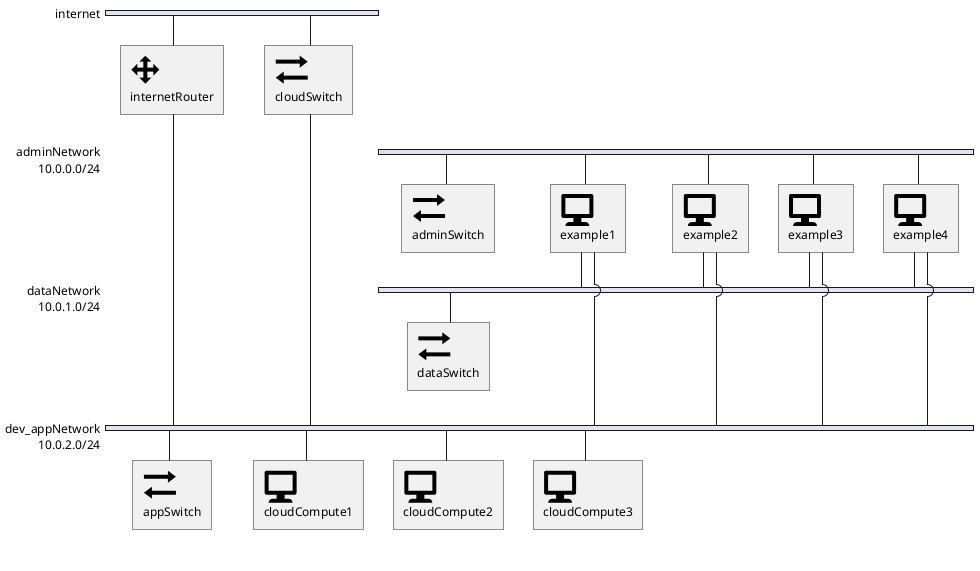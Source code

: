 @startuml


nwdiag {
    network internet {
    
        internetRouter [ description= <&move*4>\ninternetRouter]
        cloudSwitch [ description= <&transfer*4>\ncloudSwitch]
    
   }
    network adminNetwork {
        address = "10.0.0.0/24"
    
        adminSwitch [ description= <&transfer*4>\nadminSwitch]
        example1 [ description= <&monitor*4>\nexample1]
        example2 [ description= <&monitor*4>\nexample2]
        example3 [ description= <&monitor*4>\nexample3]
        example4 [ description= <&monitor*4>\nexample4]
    
   }
    network dataNetwork {
        address = "10.0.1.0/24"
    
        dataSwitch [ description= <&transfer*4>\ndataSwitch]
        example1 [ description= <&monitor*4>\nexample1]
        example2 [ description= <&monitor*4>\nexample2]
        example3 [ description= <&monitor*4>\nexample3]
        example4 [ description= <&monitor*4>\nexample4]
    
   }
    network dev_appNetwork {
        address = "10.0.2.0/24"
    
        appSwitch [ description= <&transfer*4>\nappSwitch]
        internetRouter [ description= <&move*4>\ninternetRouter]
        cloudSwitch [ description= <&transfer*4>\ncloudSwitch]
        example1 [ description= <&monitor*4>\nexample1]
        example2 [ description= <&monitor*4>\nexample2]
        example3 [ description= <&monitor*4>\nexample3]
        example4 [ description= <&monitor*4>\nexample4]
        cloudCompute1 [ description= <&monitor*4>\ncloudCompute1]
        cloudCompute2 [ description= <&monitor*4>\ncloudCompute2]
        cloudCompute3 [ description= <&monitor*4>\ncloudCompute3]
    
   }

}
@enduml
